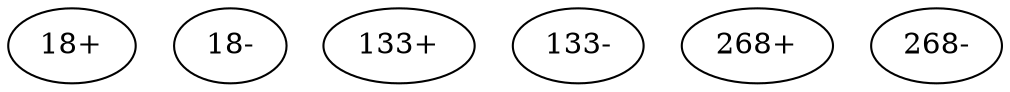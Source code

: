 digraph adj {
graph [k=21]
edge [d=-20]
"18+" [l=125]
"18-" [l=125]
"133+" [l=101]
"133-" [l=101]
"268+" [l=149]
"268-" [l=149]
}
